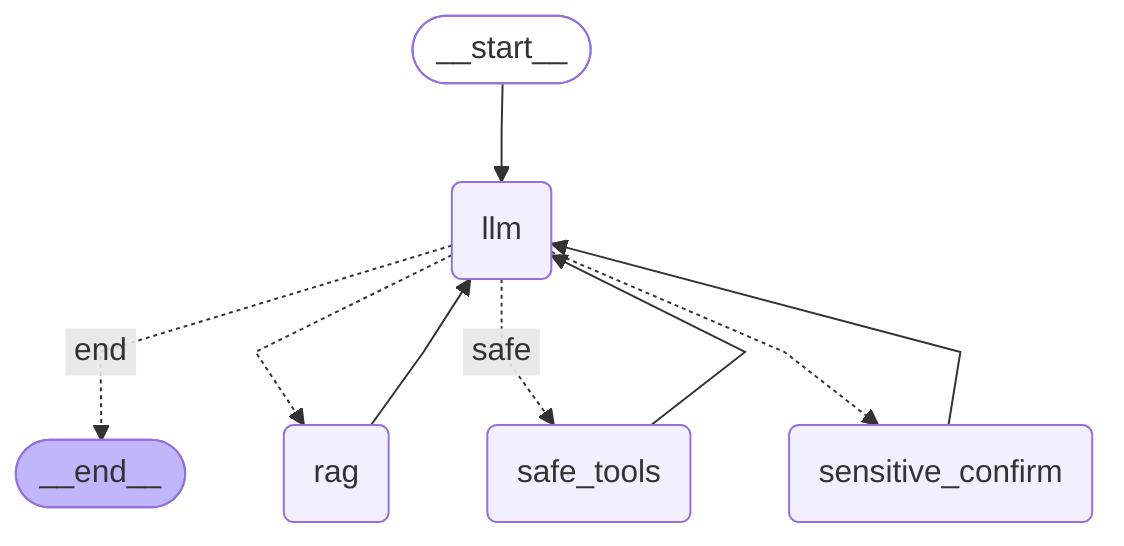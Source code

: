 ---
config:
  flowchart:
    curve: linear
---
graph TD;
	__start__([<p>__start__</p>]):::first
	llm(llm)
	safe_tools(safe_tools)
	sensitive_confirm(sensitive_confirm)
	rag(rag)
	__end__([<p>__end__</p>]):::last
	__start__ --> llm;
	llm -. &nbsp;end&nbsp; .-> __end__;
	llm -.-> rag;
	llm -. &nbsp;safe&nbsp; .-> safe_tools;
	llm -.-> sensitive_confirm;
	rag --> llm;
	safe_tools --> llm;
	sensitive_confirm --> llm;
	classDef default fill:#f2f0ff,line-height:1.2
	classDef first fill-opacity:0
	classDef last fill:#bfb6fc